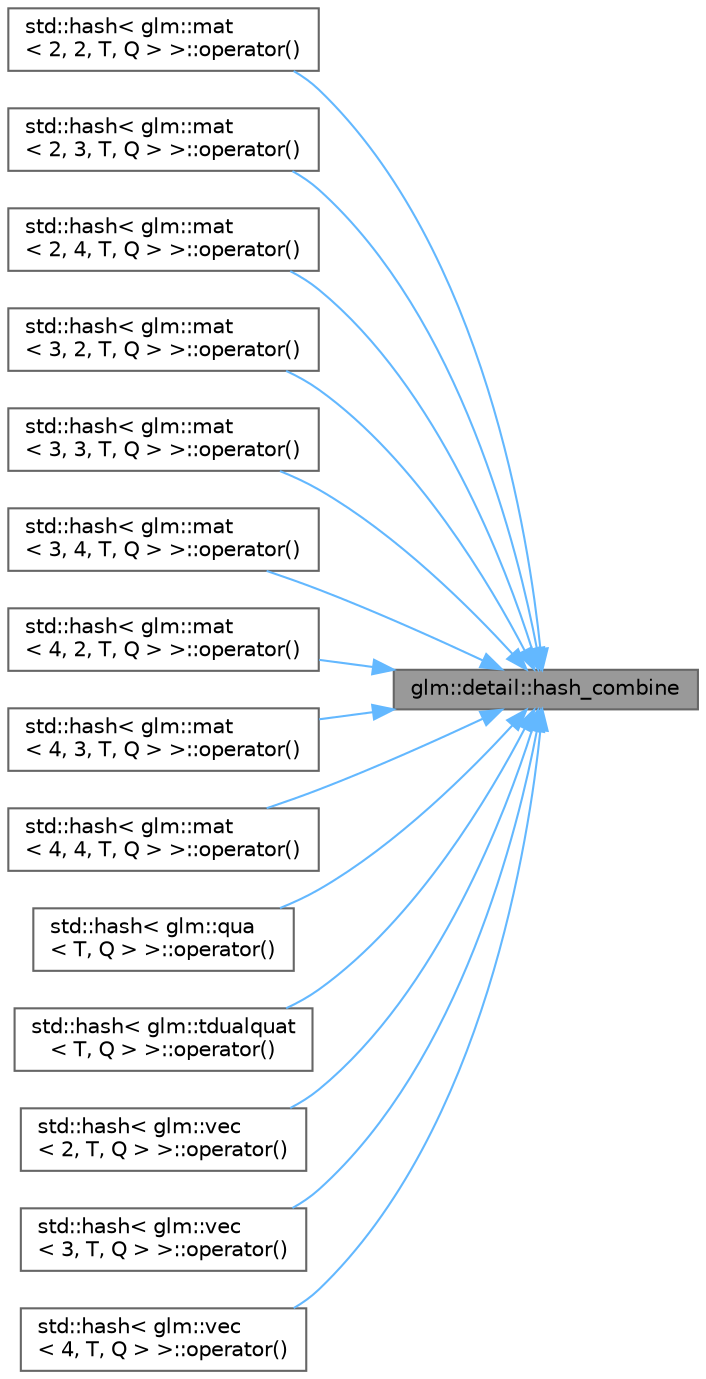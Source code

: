 digraph "glm::detail::hash_combine"
{
 // LATEX_PDF_SIZE
  bgcolor="transparent";
  edge [fontname=Helvetica,fontsize=10,labelfontname=Helvetica,labelfontsize=10];
  node [fontname=Helvetica,fontsize=10,shape=box,height=0.2,width=0.4];
  rankdir="RL";
  Node1 [id="Node000001",label="glm::detail::hash_combine",height=0.2,width=0.4,color="gray40", fillcolor="grey60", style="filled", fontcolor="black",tooltip=" "];
  Node1 -> Node2 [id="edge29_Node000001_Node000002",dir="back",color="steelblue1",style="solid",tooltip=" "];
  Node2 [id="Node000002",label="std::hash\< glm::mat\l\< 2, 2, T, Q \> \>::operator()",height=0.2,width=0.4,color="grey40", fillcolor="white", style="filled",URL="$structstd_1_1hash_3_01glm_1_1mat_3_012_00_012_00_01_t_00_01_q_01_4_01_4.html#a495cf8c9679fe6360cb25d14711c1e94",tooltip=" "];
  Node1 -> Node3 [id="edge30_Node000001_Node000003",dir="back",color="steelblue1",style="solid",tooltip=" "];
  Node3 [id="Node000003",label="std::hash\< glm::mat\l\< 2, 3, T, Q \> \>::operator()",height=0.2,width=0.4,color="grey40", fillcolor="white", style="filled",URL="$structstd_1_1hash_3_01glm_1_1mat_3_012_00_013_00_01_t_00_01_q_01_4_01_4.html#a30c289422606cd5a41070a41c1a37b42",tooltip=" "];
  Node1 -> Node4 [id="edge31_Node000001_Node000004",dir="back",color="steelblue1",style="solid",tooltip=" "];
  Node4 [id="Node000004",label="std::hash\< glm::mat\l\< 2, 4, T, Q \> \>::operator()",height=0.2,width=0.4,color="grey40", fillcolor="white", style="filled",URL="$structstd_1_1hash_3_01glm_1_1mat_3_012_00_014_00_01_t_00_01_q_01_4_01_4.html#adf506e6d79598dae56b897c7d34e43be",tooltip=" "];
  Node1 -> Node5 [id="edge32_Node000001_Node000005",dir="back",color="steelblue1",style="solid",tooltip=" "];
  Node5 [id="Node000005",label="std::hash\< glm::mat\l\< 3, 2, T, Q \> \>::operator()",height=0.2,width=0.4,color="grey40", fillcolor="white", style="filled",URL="$structstd_1_1hash_3_01glm_1_1mat_3_013_00_012_00_01_t_00_01_q_01_4_01_4.html#ac423e14a0eb19682abe1a9ea5c7e24a3",tooltip=" "];
  Node1 -> Node6 [id="edge33_Node000001_Node000006",dir="back",color="steelblue1",style="solid",tooltip=" "];
  Node6 [id="Node000006",label="std::hash\< glm::mat\l\< 3, 3, T, Q \> \>::operator()",height=0.2,width=0.4,color="grey40", fillcolor="white", style="filled",URL="$structstd_1_1hash_3_01glm_1_1mat_3_013_00_013_00_01_t_00_01_q_01_4_01_4.html#a090c5c19c61f9633dc2aac7783f334f1",tooltip=" "];
  Node1 -> Node7 [id="edge34_Node000001_Node000007",dir="back",color="steelblue1",style="solid",tooltip=" "];
  Node7 [id="Node000007",label="std::hash\< glm::mat\l\< 3, 4, T, Q \> \>::operator()",height=0.2,width=0.4,color="grey40", fillcolor="white", style="filled",URL="$structstd_1_1hash_3_01glm_1_1mat_3_013_00_014_00_01_t_00_01_q_01_4_01_4.html#ac969a1d89f7682683acf2fcbc1575fd5",tooltip=" "];
  Node1 -> Node8 [id="edge35_Node000001_Node000008",dir="back",color="steelblue1",style="solid",tooltip=" "];
  Node8 [id="Node000008",label="std::hash\< glm::mat\l\< 4, 2, T, Q \> \>::operator()",height=0.2,width=0.4,color="grey40", fillcolor="white", style="filled",URL="$structstd_1_1hash_3_01glm_1_1mat_3_014_00_012_00_01_t_00_01_q_01_4_01_4.html#a3810f6d4161aceff24f068b30983d8df",tooltip=" "];
  Node1 -> Node9 [id="edge36_Node000001_Node000009",dir="back",color="steelblue1",style="solid",tooltip=" "];
  Node9 [id="Node000009",label="std::hash\< glm::mat\l\< 4, 3, T, Q \> \>::operator()",height=0.2,width=0.4,color="grey40", fillcolor="white", style="filled",URL="$structstd_1_1hash_3_01glm_1_1mat_3_014_00_013_00_01_t_00_01_q_01_4_01_4.html#afc844f3ac72bec59550270a63e8eb9aa",tooltip=" "];
  Node1 -> Node10 [id="edge37_Node000001_Node000010",dir="back",color="steelblue1",style="solid",tooltip=" "];
  Node10 [id="Node000010",label="std::hash\< glm::mat\l\< 4, 4, T, Q \> \>::operator()",height=0.2,width=0.4,color="grey40", fillcolor="white", style="filled",URL="$structstd_1_1hash_3_01glm_1_1mat_3_014_00_014_00_01_t_00_01_q_01_4_01_4.html#a7e0eebc761a10b1cb948a20d5d9a0eef",tooltip=" "];
  Node1 -> Node11 [id="edge38_Node000001_Node000011",dir="back",color="steelblue1",style="solid",tooltip=" "];
  Node11 [id="Node000011",label="std::hash\< glm::qua\l\< T, Q \> \>::operator()",height=0.2,width=0.4,color="grey40", fillcolor="white", style="filled",URL="$structstd_1_1hash_3_01glm_1_1qua_3_01_t_00_01_q_01_4_01_4.html#a156d7386e6462123672f03de8552db6f",tooltip=" "];
  Node1 -> Node12 [id="edge39_Node000001_Node000012",dir="back",color="steelblue1",style="solid",tooltip=" "];
  Node12 [id="Node000012",label="std::hash\< glm::tdualquat\l\< T, Q \> \>::operator()",height=0.2,width=0.4,color="grey40", fillcolor="white", style="filled",URL="$structstd_1_1hash_3_01glm_1_1tdualquat_3_01_t_00_01_q_01_4_01_4.html#a80f15815b3bbeb594040b62885ac8888",tooltip=" "];
  Node1 -> Node13 [id="edge40_Node000001_Node000013",dir="back",color="steelblue1",style="solid",tooltip=" "];
  Node13 [id="Node000013",label="std::hash\< glm::vec\l\< 2, T, Q \> \>::operator()",height=0.2,width=0.4,color="grey40", fillcolor="white", style="filled",URL="$structstd_1_1hash_3_01glm_1_1vec_3_012_00_01_t_00_01_q_01_4_01_4.html#aa815a44b0301457ded0133ff25134350",tooltip=" "];
  Node1 -> Node14 [id="edge41_Node000001_Node000014",dir="back",color="steelblue1",style="solid",tooltip=" "];
  Node14 [id="Node000014",label="std::hash\< glm::vec\l\< 3, T, Q \> \>::operator()",height=0.2,width=0.4,color="grey40", fillcolor="white", style="filled",URL="$structstd_1_1hash_3_01glm_1_1vec_3_013_00_01_t_00_01_q_01_4_01_4.html#ab9335d367f5590adefed9757cdeb3ff0",tooltip=" "];
  Node1 -> Node15 [id="edge42_Node000001_Node000015",dir="back",color="steelblue1",style="solid",tooltip=" "];
  Node15 [id="Node000015",label="std::hash\< glm::vec\l\< 4, T, Q \> \>::operator()",height=0.2,width=0.4,color="grey40", fillcolor="white", style="filled",URL="$structstd_1_1hash_3_01glm_1_1vec_3_014_00_01_t_00_01_q_01_4_01_4.html#a72e371757a7547477bfb3d73f584b0b9",tooltip=" "];
}

